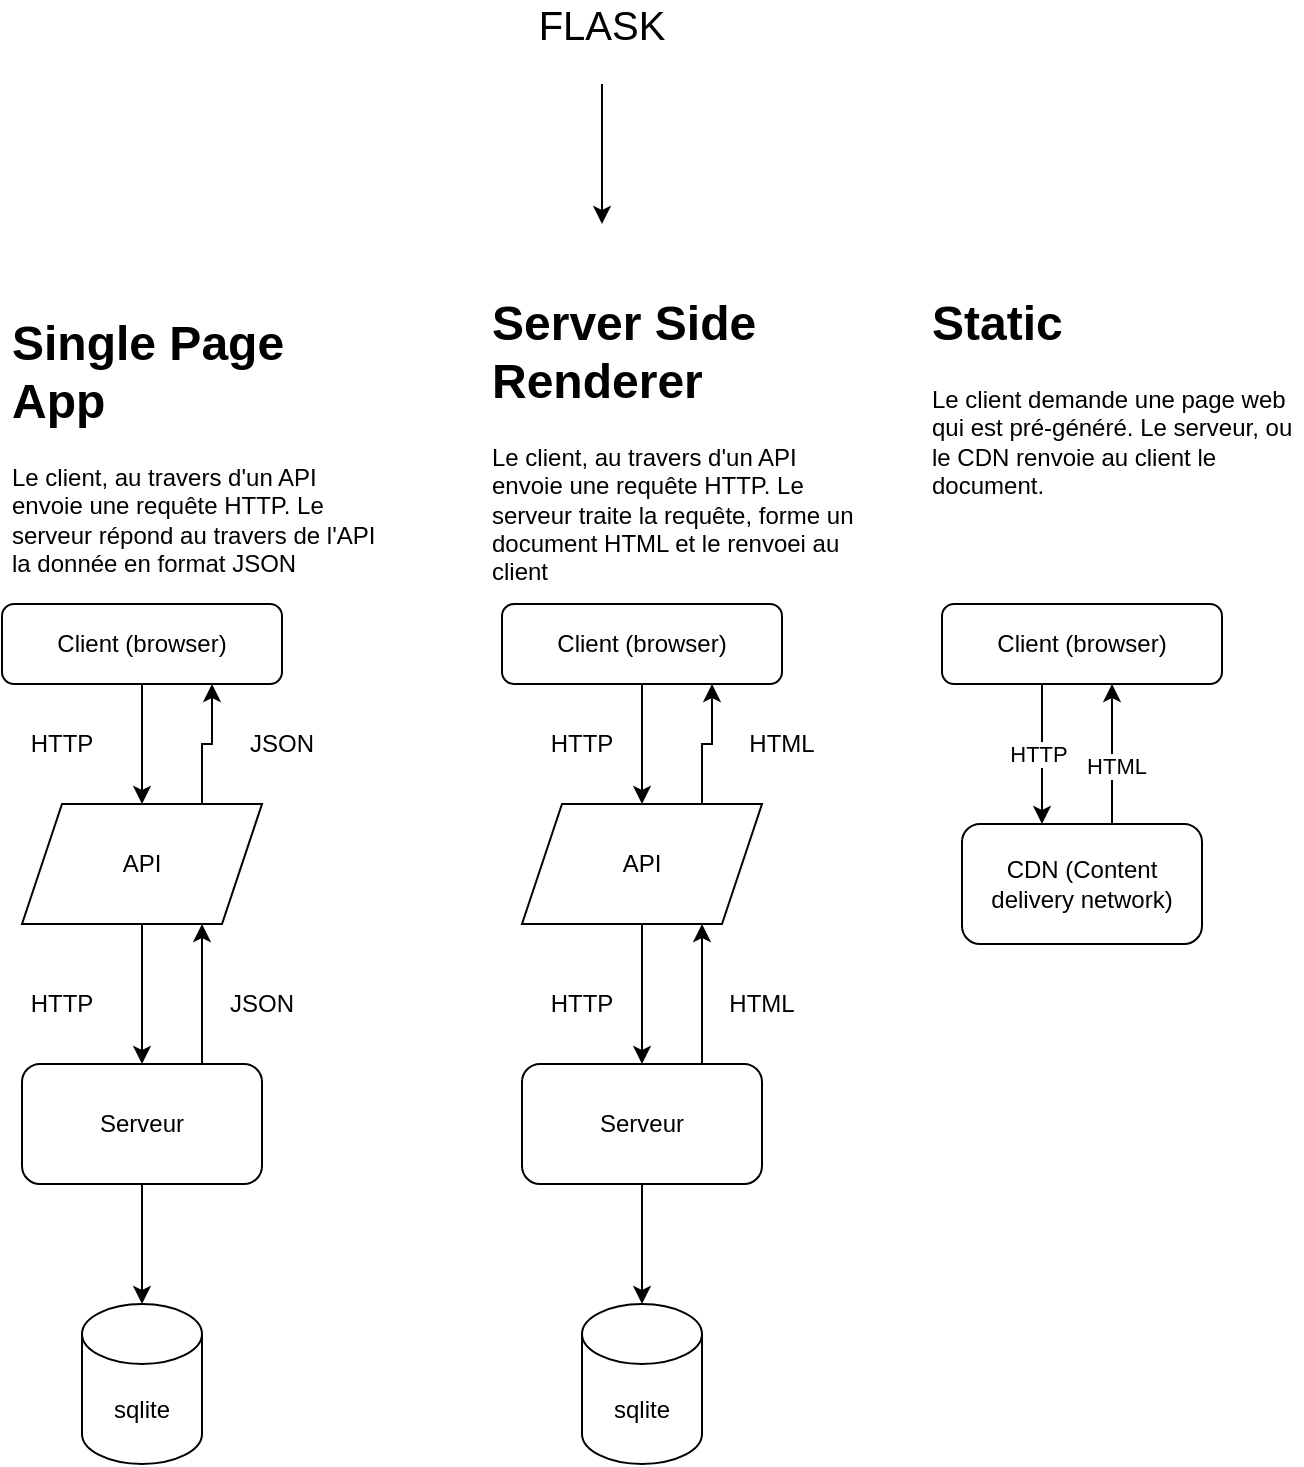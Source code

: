 <mxfile version="15.3.8" type="device"><diagram id="C5RBs43oDa-KdzZeNtuy" name="Page-1"><mxGraphModel dx="926" dy="1073" grid="1" gridSize="10" guides="1" tooltips="1" connect="1" arrows="1" fold="1" page="1" pageScale="1" pageWidth="827" pageHeight="1169" math="0" shadow="0"><root><mxCell id="WIyWlLk6GJQsqaUBKTNV-0"/><mxCell id="WIyWlLk6GJQsqaUBKTNV-1" parent="WIyWlLk6GJQsqaUBKTNV-0"/><mxCell id="ffTsacEP1UjPN_tUtf3a-5" style="edgeStyle=orthogonalEdgeStyle;rounded=0;orthogonalLoop=1;jettySize=auto;html=1;" edge="1" parent="WIyWlLk6GJQsqaUBKTNV-1" source="ffTsacEP1UjPN_tUtf3a-0" target="ffTsacEP1UjPN_tUtf3a-2"><mxGeometry relative="1" as="geometry"/></mxCell><mxCell id="ffTsacEP1UjPN_tUtf3a-0" value="Client (browser)" style="rounded=1;whiteSpace=wrap;html=1;" vertex="1" parent="WIyWlLk6GJQsqaUBKTNV-1"><mxGeometry x="110" y="460" width="140" height="40" as="geometry"/></mxCell><mxCell id="ffTsacEP1UjPN_tUtf3a-6" style="edgeStyle=orthogonalEdgeStyle;rounded=0;orthogonalLoop=1;jettySize=auto;html=1;" edge="1" parent="WIyWlLk6GJQsqaUBKTNV-1" source="ffTsacEP1UjPN_tUtf3a-2" target="ffTsacEP1UjPN_tUtf3a-3"><mxGeometry relative="1" as="geometry"/></mxCell><mxCell id="ffTsacEP1UjPN_tUtf3a-10" style="edgeStyle=orthogonalEdgeStyle;rounded=0;orthogonalLoop=1;jettySize=auto;html=1;exitX=0.75;exitY=0;exitDx=0;exitDy=0;entryX=0.75;entryY=1;entryDx=0;entryDy=0;" edge="1" parent="WIyWlLk6GJQsqaUBKTNV-1" source="ffTsacEP1UjPN_tUtf3a-2" target="ffTsacEP1UjPN_tUtf3a-0"><mxGeometry relative="1" as="geometry"/></mxCell><mxCell id="ffTsacEP1UjPN_tUtf3a-2" value="API" style="shape=parallelogram;perimeter=parallelogramPerimeter;whiteSpace=wrap;html=1;fixedSize=1;" vertex="1" parent="WIyWlLk6GJQsqaUBKTNV-1"><mxGeometry x="120" y="560" width="120" height="60" as="geometry"/></mxCell><mxCell id="ffTsacEP1UjPN_tUtf3a-8" style="edgeStyle=orthogonalEdgeStyle;rounded=0;orthogonalLoop=1;jettySize=auto;html=1;" edge="1" parent="WIyWlLk6GJQsqaUBKTNV-1" source="ffTsacEP1UjPN_tUtf3a-3" target="ffTsacEP1UjPN_tUtf3a-7"><mxGeometry relative="1" as="geometry"/></mxCell><mxCell id="ffTsacEP1UjPN_tUtf3a-9" style="edgeStyle=orthogonalEdgeStyle;rounded=0;orthogonalLoop=1;jettySize=auto;html=1;exitX=0.75;exitY=0;exitDx=0;exitDy=0;entryX=0.75;entryY=1;entryDx=0;entryDy=0;" edge="1" parent="WIyWlLk6GJQsqaUBKTNV-1" source="ffTsacEP1UjPN_tUtf3a-3" target="ffTsacEP1UjPN_tUtf3a-2"><mxGeometry relative="1" as="geometry"/></mxCell><mxCell id="ffTsacEP1UjPN_tUtf3a-3" value="Serveur" style="rounded=1;whiteSpace=wrap;html=1;" vertex="1" parent="WIyWlLk6GJQsqaUBKTNV-1"><mxGeometry x="120" y="690" width="120" height="60" as="geometry"/></mxCell><mxCell id="ffTsacEP1UjPN_tUtf3a-7" value="sqlite" style="shape=cylinder3;whiteSpace=wrap;html=1;boundedLbl=1;backgroundOutline=1;size=15;" vertex="1" parent="WIyWlLk6GJQsqaUBKTNV-1"><mxGeometry x="150" y="810" width="60" height="80" as="geometry"/></mxCell><mxCell id="ffTsacEP1UjPN_tUtf3a-11" value="JSON" style="text;html=1;strokeColor=none;fillColor=none;align=center;verticalAlign=middle;whiteSpace=wrap;rounded=0;" vertex="1" parent="WIyWlLk6GJQsqaUBKTNV-1"><mxGeometry x="230" y="520" width="40" height="20" as="geometry"/></mxCell><mxCell id="ffTsacEP1UjPN_tUtf3a-12" style="edgeStyle=orthogonalEdgeStyle;rounded=0;orthogonalLoop=1;jettySize=auto;html=1;" edge="1" parent="WIyWlLk6GJQsqaUBKTNV-1" source="ffTsacEP1UjPN_tUtf3a-13" target="ffTsacEP1UjPN_tUtf3a-16"><mxGeometry relative="1" as="geometry"/></mxCell><mxCell id="ffTsacEP1UjPN_tUtf3a-13" value="Client (browser)" style="rounded=1;whiteSpace=wrap;html=1;" vertex="1" parent="WIyWlLk6GJQsqaUBKTNV-1"><mxGeometry x="360" y="460" width="140" height="40" as="geometry"/></mxCell><mxCell id="ffTsacEP1UjPN_tUtf3a-14" style="edgeStyle=orthogonalEdgeStyle;rounded=0;orthogonalLoop=1;jettySize=auto;html=1;" edge="1" parent="WIyWlLk6GJQsqaUBKTNV-1" source="ffTsacEP1UjPN_tUtf3a-16" target="ffTsacEP1UjPN_tUtf3a-19"><mxGeometry relative="1" as="geometry"/></mxCell><mxCell id="ffTsacEP1UjPN_tUtf3a-15" style="edgeStyle=orthogonalEdgeStyle;rounded=0;orthogonalLoop=1;jettySize=auto;html=1;exitX=0.75;exitY=0;exitDx=0;exitDy=0;entryX=0.75;entryY=1;entryDx=0;entryDy=0;" edge="1" parent="WIyWlLk6GJQsqaUBKTNV-1" source="ffTsacEP1UjPN_tUtf3a-16" target="ffTsacEP1UjPN_tUtf3a-13"><mxGeometry relative="1" as="geometry"/></mxCell><mxCell id="ffTsacEP1UjPN_tUtf3a-16" value="API" style="shape=parallelogram;perimeter=parallelogramPerimeter;whiteSpace=wrap;html=1;fixedSize=1;" vertex="1" parent="WIyWlLk6GJQsqaUBKTNV-1"><mxGeometry x="370" y="560" width="120" height="60" as="geometry"/></mxCell><mxCell id="ffTsacEP1UjPN_tUtf3a-17" style="edgeStyle=orthogonalEdgeStyle;rounded=0;orthogonalLoop=1;jettySize=auto;html=1;" edge="1" parent="WIyWlLk6GJQsqaUBKTNV-1" source="ffTsacEP1UjPN_tUtf3a-19" target="ffTsacEP1UjPN_tUtf3a-20"><mxGeometry relative="1" as="geometry"/></mxCell><mxCell id="ffTsacEP1UjPN_tUtf3a-18" style="edgeStyle=orthogonalEdgeStyle;rounded=0;orthogonalLoop=1;jettySize=auto;html=1;exitX=0.75;exitY=0;exitDx=0;exitDy=0;entryX=0.75;entryY=1;entryDx=0;entryDy=0;" edge="1" parent="WIyWlLk6GJQsqaUBKTNV-1" source="ffTsacEP1UjPN_tUtf3a-19" target="ffTsacEP1UjPN_tUtf3a-16"><mxGeometry relative="1" as="geometry"/></mxCell><mxCell id="ffTsacEP1UjPN_tUtf3a-19" value="Serveur" style="rounded=1;whiteSpace=wrap;html=1;" vertex="1" parent="WIyWlLk6GJQsqaUBKTNV-1"><mxGeometry x="370" y="690" width="120" height="60" as="geometry"/></mxCell><mxCell id="ffTsacEP1UjPN_tUtf3a-20" value="sqlite" style="shape=cylinder3;whiteSpace=wrap;html=1;boundedLbl=1;backgroundOutline=1;size=15;" vertex="1" parent="WIyWlLk6GJQsqaUBKTNV-1"><mxGeometry x="400" y="810" width="60" height="80" as="geometry"/></mxCell><mxCell id="ffTsacEP1UjPN_tUtf3a-21" value="HTML" style="text;html=1;strokeColor=none;fillColor=none;align=center;verticalAlign=middle;whiteSpace=wrap;rounded=0;" vertex="1" parent="WIyWlLk6GJQsqaUBKTNV-1"><mxGeometry x="480" y="520" width="40" height="20" as="geometry"/></mxCell><mxCell id="ffTsacEP1UjPN_tUtf3a-22" value="HTML" style="text;html=1;strokeColor=none;fillColor=none;align=center;verticalAlign=middle;whiteSpace=wrap;rounded=0;" vertex="1" parent="WIyWlLk6GJQsqaUBKTNV-1"><mxGeometry x="470" y="650" width="40" height="20" as="geometry"/></mxCell><mxCell id="ffTsacEP1UjPN_tUtf3a-23" value="JSON" style="text;html=1;strokeColor=none;fillColor=none;align=center;verticalAlign=middle;whiteSpace=wrap;rounded=0;" vertex="1" parent="WIyWlLk6GJQsqaUBKTNV-1"><mxGeometry x="220" y="650" width="40" height="20" as="geometry"/></mxCell><mxCell id="ffTsacEP1UjPN_tUtf3a-24" value="HTTP" style="text;html=1;strokeColor=none;fillColor=none;align=center;verticalAlign=middle;whiteSpace=wrap;rounded=0;" vertex="1" parent="WIyWlLk6GJQsqaUBKTNV-1"><mxGeometry x="120" y="520" width="40" height="20" as="geometry"/></mxCell><mxCell id="ffTsacEP1UjPN_tUtf3a-25" value="HTTP" style="text;html=1;strokeColor=none;fillColor=none;align=center;verticalAlign=middle;whiteSpace=wrap;rounded=0;" vertex="1" parent="WIyWlLk6GJQsqaUBKTNV-1"><mxGeometry x="120" y="650" width="40" height="20" as="geometry"/></mxCell><mxCell id="ffTsacEP1UjPN_tUtf3a-26" value="HTTP" style="text;html=1;strokeColor=none;fillColor=none;align=center;verticalAlign=middle;whiteSpace=wrap;rounded=0;" vertex="1" parent="WIyWlLk6GJQsqaUBKTNV-1"><mxGeometry x="380" y="520" width="40" height="20" as="geometry"/></mxCell><mxCell id="ffTsacEP1UjPN_tUtf3a-27" value="HTTP" style="text;html=1;strokeColor=none;fillColor=none;align=center;verticalAlign=middle;whiteSpace=wrap;rounded=0;" vertex="1" parent="WIyWlLk6GJQsqaUBKTNV-1"><mxGeometry x="380" y="650" width="40" height="20" as="geometry"/></mxCell><mxCell id="ffTsacEP1UjPN_tUtf3a-29" value="&lt;h1&gt;Single Page App&lt;/h1&gt;&lt;p&gt;Le client, au travers d'un API envoie une requête HTTP. Le serveur répond au travers de l'API la donnée en format JSON&lt;/p&gt;" style="text;html=1;strokeColor=none;fillColor=none;spacing=5;spacingTop=-20;whiteSpace=wrap;overflow=hidden;rounded=0;" vertex="1" parent="WIyWlLk6GJQsqaUBKTNV-1"><mxGeometry x="110" y="310" width="190" height="140" as="geometry"/></mxCell><mxCell id="ffTsacEP1UjPN_tUtf3a-32" style="edgeStyle=orthogonalEdgeStyle;rounded=0;orthogonalLoop=1;jettySize=auto;html=1;" edge="1" parent="WIyWlLk6GJQsqaUBKTNV-1"><mxGeometry relative="1" as="geometry"><mxPoint x="630" y="500" as="sourcePoint"/><mxPoint x="630" y="570" as="targetPoint"/></mxGeometry></mxCell><mxCell id="ffTsacEP1UjPN_tUtf3a-34" value="HTTP" style="edgeLabel;html=1;align=center;verticalAlign=middle;resizable=0;points=[];" vertex="1" connectable="0" parent="ffTsacEP1UjPN_tUtf3a-32"><mxGeometry y="-2" relative="1" as="geometry"><mxPoint as="offset"/></mxGeometry></mxCell><mxCell id="ffTsacEP1UjPN_tUtf3a-30" value="Client (browser)" style="rounded=1;whiteSpace=wrap;html=1;" vertex="1" parent="WIyWlLk6GJQsqaUBKTNV-1"><mxGeometry x="580" y="460" width="140" height="40" as="geometry"/></mxCell><mxCell id="ffTsacEP1UjPN_tUtf3a-33" style="edgeStyle=orthogonalEdgeStyle;rounded=0;orthogonalLoop=1;jettySize=auto;html=1;entryX=0.75;entryY=1;entryDx=0;entryDy=0;" edge="1" parent="WIyWlLk6GJQsqaUBKTNV-1"><mxGeometry relative="1" as="geometry"><mxPoint x="665" y="570" as="sourcePoint"/><mxPoint x="665" y="500" as="targetPoint"/><Array as="points"><mxPoint x="665" y="550"/><mxPoint x="665" y="550"/></Array></mxGeometry></mxCell><mxCell id="ffTsacEP1UjPN_tUtf3a-35" value="HTML" style="edgeLabel;html=1;align=center;verticalAlign=middle;resizable=0;points=[];" vertex="1" connectable="0" parent="ffTsacEP1UjPN_tUtf3a-33"><mxGeometry x="-0.171" y="-2" relative="1" as="geometry"><mxPoint as="offset"/></mxGeometry></mxCell><mxCell id="ffTsacEP1UjPN_tUtf3a-31" value="CDN (Content delivery network)" style="rounded=1;whiteSpace=wrap;html=1;" vertex="1" parent="WIyWlLk6GJQsqaUBKTNV-1"><mxGeometry x="590" y="570" width="120" height="60" as="geometry"/></mxCell><mxCell id="ffTsacEP1UjPN_tUtf3a-36" value="&lt;h1&gt;Server Side Renderer&lt;/h1&gt;&lt;p&gt;Le client, au travers d'un API envoie une requête HTTP. Le serveur traite la requête, forme un document HTML et le renvoei au client&lt;/p&gt;" style="text;html=1;strokeColor=none;fillColor=none;spacing=5;spacingTop=-20;whiteSpace=wrap;overflow=hidden;rounded=0;" vertex="1" parent="WIyWlLk6GJQsqaUBKTNV-1"><mxGeometry x="350" y="300" width="190" height="150" as="geometry"/></mxCell><mxCell id="ffTsacEP1UjPN_tUtf3a-37" value="&lt;h1&gt;Static&lt;/h1&gt;&lt;p&gt;Le client demande une page web qui est pré-généré. Le serveur, ou le CDN renvoie au client le document.&lt;/p&gt;" style="text;html=1;strokeColor=none;fillColor=none;spacing=5;spacingTop=-20;whiteSpace=wrap;overflow=hidden;rounded=0;" vertex="1" parent="WIyWlLk6GJQsqaUBKTNV-1"><mxGeometry x="570" y="300" width="190" height="130" as="geometry"/></mxCell><mxCell id="ffTsacEP1UjPN_tUtf3a-38" value="" style="endArrow=classic;html=1;" edge="1" parent="WIyWlLk6GJQsqaUBKTNV-1"><mxGeometry width="50" height="50" relative="1" as="geometry"><mxPoint x="410" y="200" as="sourcePoint"/><mxPoint x="410" y="270" as="targetPoint"/></mxGeometry></mxCell><mxCell id="ffTsacEP1UjPN_tUtf3a-39" value="FLASK" style="text;html=1;strokeColor=none;fillColor=none;align=center;verticalAlign=middle;whiteSpace=wrap;rounded=0;strokeWidth=2;fontSize=20;" vertex="1" parent="WIyWlLk6GJQsqaUBKTNV-1"><mxGeometry x="390" y="160" width="40" height="20" as="geometry"/></mxCell></root></mxGraphModel></diagram></mxfile>